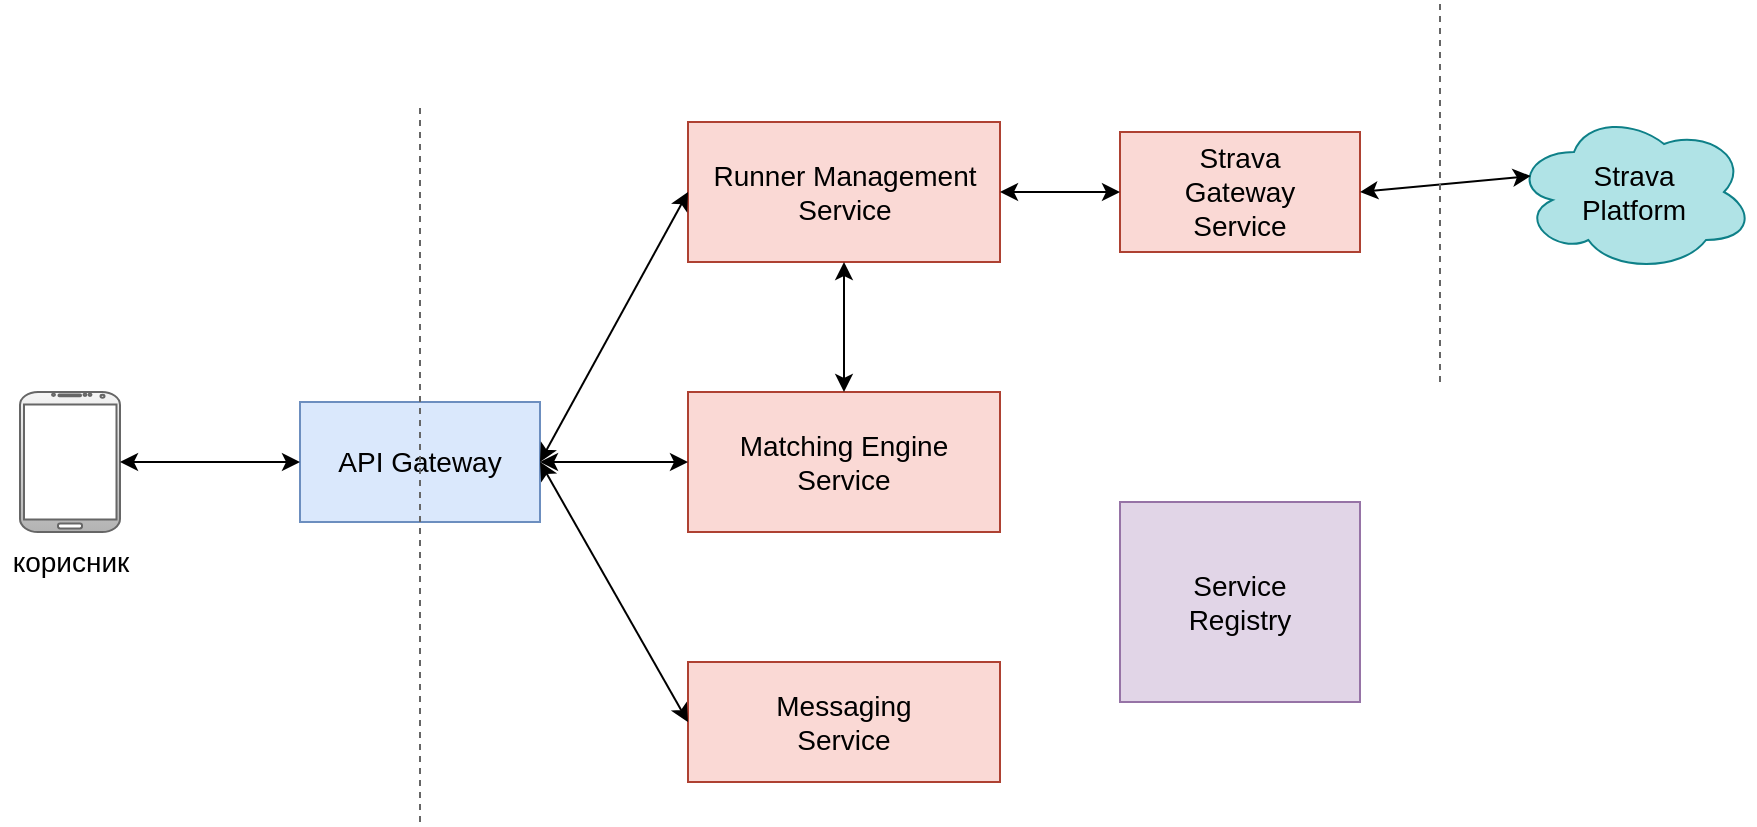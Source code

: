 <mxfile version="14.8.0" type="device"><diagram id="ffxtIwfKnkr2le77iIuc" name="Page-1"><mxGraphModel dx="782" dy="1548" grid="1" gridSize="10" guides="1" tooltips="1" connect="1" arrows="1" fold="1" page="1" pageScale="1" pageWidth="827" pageHeight="1169" math="0" shadow="0"><root><mxCell id="0"/><mxCell id="1" parent="0"/><mxCell id="Vy8d0Gn3gmAvOFZjUfgk-3" value="API Gateway" style="rounded=0;whiteSpace=wrap;html=1;fillColor=#dae8fc;strokeColor=#6c8ebf;fontSize=14;" parent="1" vertex="1"><mxGeometry x="220" y="190" width="120" height="60" as="geometry"/></mxCell><mxCell id="Vy8d0Gn3gmAvOFZjUfgk-6" value="" style="verticalLabelPosition=bottom;verticalAlign=top;html=1;shadow=0;dashed=0;strokeWidth=1;shape=mxgraph.android.phone2;strokeColor=#666666;fillColor=#f5f5f5;gradientColor=#b3b3b3;labelBackgroundColor=#ffffff;" parent="1" vertex="1"><mxGeometry x="80" y="185" width="50" height="70" as="geometry"/></mxCell><mxCell id="Vy8d0Gn3gmAvOFZjUfgk-10" value="корисник" style="text;html=1;align=center;verticalAlign=middle;resizable=0;points=[];autosize=1;strokeColor=none;fontSize=14;" parent="1" vertex="1"><mxGeometry x="70" y="260" width="70" height="20" as="geometry"/></mxCell><mxCell id="Vy8d0Gn3gmAvOFZjUfgk-11" value="" style="endArrow=classic;startArrow=classic;html=1;exitX=1;exitY=0.5;exitDx=0;exitDy=0;exitPerimeter=0;entryX=0;entryY=0.5;entryDx=0;entryDy=0;" parent="1" source="Vy8d0Gn3gmAvOFZjUfgk-6" target="Vy8d0Gn3gmAvOFZjUfgk-3" edge="1"><mxGeometry width="50" height="50" relative="1" as="geometry"><mxPoint x="380" y="250" as="sourcePoint"/><mxPoint x="430" y="200" as="targetPoint"/></mxGeometry></mxCell><mxCell id="Vy8d0Gn3gmAvOFZjUfgk-12" value="" style="endArrow=none;dashed=1;html=1;gradientColor=#b3b3b3;fillColor=#f5f5f5;strokeColor=#666666;" parent="1" edge="1"><mxGeometry width="50" height="50" relative="1" as="geometry"><mxPoint x="280" y="400" as="sourcePoint"/><mxPoint x="280" y="40" as="targetPoint"/></mxGeometry></mxCell><mxCell id="Vy8d0Gn3gmAvOFZjUfgk-13" value="" style="rounded=0;whiteSpace=wrap;html=1;labelBackgroundColor=#FFFFCC;fillColor=#fad9d5;strokeColor=#ae4132;" parent="1" vertex="1"><mxGeometry x="414" y="50" width="156" height="70" as="geometry"/></mxCell><mxCell id="Vy8d0Gn3gmAvOFZjUfgk-16" value="Runner Management&lt;br style=&quot;font-size: 14px;&quot;&gt;Service" style="text;html=1;align=center;verticalAlign=middle;resizable=0;points=[];autosize=1;strokeColor=none;fontSize=14;" parent="1" vertex="1"><mxGeometry x="417" y="65" width="150" height="40" as="geometry"/></mxCell><mxCell id="Vy8d0Gn3gmAvOFZjUfgk-17" value="" style="endArrow=classic;html=1;exitX=1;exitY=0.5;exitDx=0;exitDy=0;entryX=0;entryY=0.5;entryDx=0;entryDy=0;startArrow=classic;startFill=1;endFill=1;" parent="1" source="Vy8d0Gn3gmAvOFZjUfgk-3" target="Vy8d0Gn3gmAvOFZjUfgk-13" edge="1"><mxGeometry width="50" height="50" relative="1" as="geometry"><mxPoint x="380" y="220" as="sourcePoint"/><mxPoint x="409" y="180" as="targetPoint"/></mxGeometry></mxCell><mxCell id="Vy8d0Gn3gmAvOFZjUfgk-18" value="Strava&lt;br style=&quot;font-size: 14px;&quot;&gt;Gateway&lt;br style=&quot;font-size: 14px;&quot;&gt;Service" style="rounded=0;whiteSpace=wrap;html=1;labelBackgroundColor=none;fillColor=#fad9d5;strokeColor=#ae4132;fontSize=14;" parent="1" vertex="1"><mxGeometry x="630" y="55" width="120" height="60" as="geometry"/></mxCell><mxCell id="Vy8d0Gn3gmAvOFZjUfgk-19" value="Strava&lt;br style=&quot;font-size: 14px;&quot;&gt;Platform" style="ellipse;shape=cloud;whiteSpace=wrap;html=1;labelBackgroundColor=none;fillColor=#b0e3e6;strokeColor=#0e8088;fontSize=14;" parent="1" vertex="1"><mxGeometry x="827" y="45" width="120" height="80" as="geometry"/></mxCell><mxCell id="Vy8d0Gn3gmAvOFZjUfgk-20" value="" style="endArrow=classic;html=1;exitX=1;exitY=0.5;exitDx=0;exitDy=0;entryX=0;entryY=0.5;entryDx=0;entryDy=0;startArrow=classic;startFill=1;endFill=1;" parent="1" source="Vy8d0Gn3gmAvOFZjUfgk-13" target="Vy8d0Gn3gmAvOFZjUfgk-18" edge="1"><mxGeometry width="50" height="50" relative="1" as="geometry"><mxPoint x="530" y="200" as="sourcePoint"/><mxPoint x="580" y="150" as="targetPoint"/></mxGeometry></mxCell><mxCell id="Vy8d0Gn3gmAvOFZjUfgk-21" value="" style="endArrow=classic;html=1;entryX=0.07;entryY=0.4;entryDx=0;entryDy=0;entryPerimeter=0;exitX=1;exitY=0.5;exitDx=0;exitDy=0;startArrow=classic;startFill=1;endFill=1;" parent="1" source="Vy8d0Gn3gmAvOFZjUfgk-18" target="Vy8d0Gn3gmAvOFZjUfgk-19" edge="1"><mxGeometry width="50" height="50" relative="1" as="geometry"><mxPoint x="530" y="200" as="sourcePoint"/><mxPoint x="580" y="150" as="targetPoint"/></mxGeometry></mxCell><mxCell id="Vy8d0Gn3gmAvOFZjUfgk-22" value="" style="endArrow=none;dashed=1;html=1;gradientColor=#b3b3b3;fillColor=#f5f5f5;strokeColor=#666666;" parent="1" edge="1"><mxGeometry width="50" height="50" relative="1" as="geometry"><mxPoint x="790" y="180" as="sourcePoint"/><mxPoint x="790" y="-10" as="targetPoint"/></mxGeometry></mxCell><mxCell id="Vy8d0Gn3gmAvOFZjUfgk-23" value="Matching Engine&lt;br style=&quot;font-size: 14px;&quot;&gt;Service" style="rounded=0;whiteSpace=wrap;html=1;labelBackgroundColor=none;fillColor=#fad9d5;strokeColor=#ae4132;fontSize=14;" parent="1" vertex="1"><mxGeometry x="414" y="185" width="156" height="70" as="geometry"/></mxCell><mxCell id="Vy8d0Gn3gmAvOFZjUfgk-24" value="" style="endArrow=classic;html=1;entryX=0.5;entryY=1;entryDx=0;entryDy=0;exitX=0.5;exitY=0;exitDx=0;exitDy=0;startArrow=classic;startFill=1;endFill=1;" parent="1" source="Vy8d0Gn3gmAvOFZjUfgk-23" target="Vy8d0Gn3gmAvOFZjUfgk-13" edge="1"><mxGeometry width="50" height="50" relative="1" as="geometry"><mxPoint x="480" y="270" as="sourcePoint"/><mxPoint x="530" y="220" as="targetPoint"/></mxGeometry></mxCell><mxCell id="Vy8d0Gn3gmAvOFZjUfgk-25" value="" style="endArrow=classic;startArrow=classic;html=1;exitX=1;exitY=0.5;exitDx=0;exitDy=0;entryX=0;entryY=0.5;entryDx=0;entryDy=0;" parent="1" source="Vy8d0Gn3gmAvOFZjUfgk-3" target="Vy8d0Gn3gmAvOFZjUfgk-23" edge="1"><mxGeometry width="50" height="50" relative="1" as="geometry"><mxPoint x="370" y="270" as="sourcePoint"/><mxPoint x="420" y="220" as="targetPoint"/></mxGeometry></mxCell><mxCell id="Vy8d0Gn3gmAvOFZjUfgk-26" value="Messaging&lt;br style=&quot;font-size: 14px;&quot;&gt;Service" style="rounded=0;whiteSpace=wrap;html=1;labelBackgroundColor=none;fillColor=#fad9d5;strokeColor=#ae4132;fontSize=14;" parent="1" vertex="1"><mxGeometry x="414" y="320" width="156" height="60" as="geometry"/></mxCell><mxCell id="Vy8d0Gn3gmAvOFZjUfgk-27" value="" style="endArrow=classic;startArrow=classic;html=1;entryX=0;entryY=0.5;entryDx=0;entryDy=0;exitX=1;exitY=0.5;exitDx=0;exitDy=0;" parent="1" source="Vy8d0Gn3gmAvOFZjUfgk-3" target="Vy8d0Gn3gmAvOFZjUfgk-26" edge="1"><mxGeometry width="50" height="50" relative="1" as="geometry"><mxPoint x="350" y="270" as="sourcePoint"/><mxPoint x="510" y="220" as="targetPoint"/></mxGeometry></mxCell><mxCell id="fFyvGWWS_eryVuXlkrz3-1" value="Service&lt;br style=&quot;font-size: 14px;&quot;&gt;Registry" style="rounded=0;whiteSpace=wrap;html=1;fillColor=#e1d5e7;strokeColor=#9673a6;fontSize=14;" vertex="1" parent="1"><mxGeometry x="630" y="240" width="120" height="100" as="geometry"/></mxCell></root></mxGraphModel></diagram></mxfile>